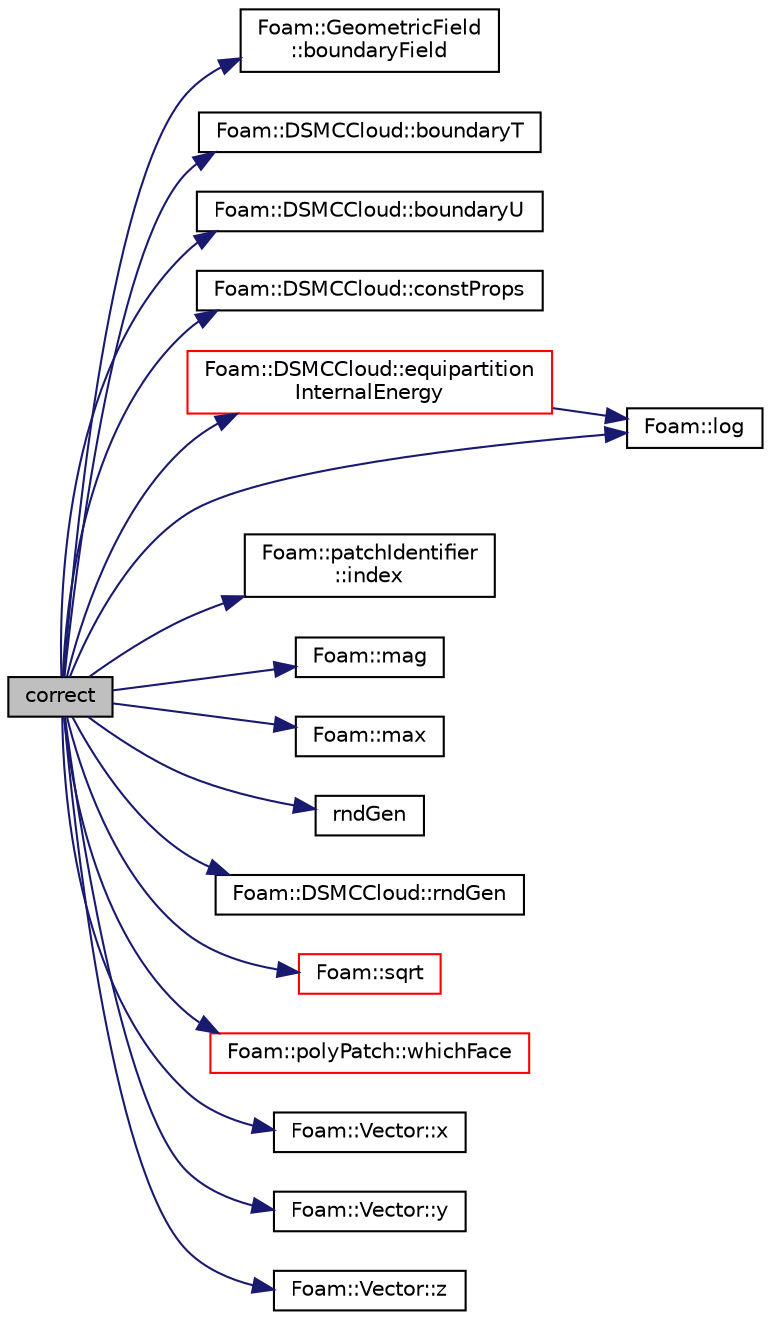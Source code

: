 digraph "correct"
{
  bgcolor="transparent";
  edge [fontname="Helvetica",fontsize="10",labelfontname="Helvetica",labelfontsize="10"];
  node [fontname="Helvetica",fontsize="10",shape=record];
  rankdir="LR";
  Node1 [label="correct",height=0.2,width=0.4,color="black", fillcolor="grey75", style="filled", fontcolor="black"];
  Node1 -> Node2 [color="midnightblue",fontsize="10",style="solid",fontname="Helvetica"];
  Node2 [label="Foam::GeometricField\l::boundaryField",height=0.2,width=0.4,color="black",URL="$a00933.html#a6987ef31fb532d0fc43c84eca14fe558",tooltip="Return const-reference to the boundary field. "];
  Node1 -> Node3 [color="midnightblue",fontsize="10",style="solid",fontname="Helvetica"];
  Node3 [label="Foam::DSMCCloud::boundaryT",height=0.2,width=0.4,color="black",URL="$a00589.html#a9c5cec5e882a13160768922d5b55c0d7",tooltip="Return macroscopic temperature. "];
  Node1 -> Node4 [color="midnightblue",fontsize="10",style="solid",fontname="Helvetica"];
  Node4 [label="Foam::DSMCCloud::boundaryU",height=0.2,width=0.4,color="black",URL="$a00589.html#a1c72235197237810b2dca850f2ec5caa",tooltip="Return macroscopic velocity. "];
  Node1 -> Node5 [color="midnightblue",fontsize="10",style="solid",fontname="Helvetica"];
  Node5 [label="Foam::DSMCCloud::constProps",height=0.2,width=0.4,color="black",URL="$a00589.html#acbabc654031508e13dcc44bcd4a3cf60",tooltip="Return all of the constant properties. "];
  Node1 -> Node6 [color="midnightblue",fontsize="10",style="solid",fontname="Helvetica"];
  Node6 [label="Foam::DSMCCloud::equipartition\lInternalEnergy",height=0.2,width=0.4,color="red",URL="$a00589.html#aada004167effd3815e5376079a35981b",tooltip="Generate a random internal energy, sampled from the. "];
  Node6 -> Node7 [color="midnightblue",fontsize="10",style="solid",fontname="Helvetica"];
  Node7 [label="Foam::log",height=0.2,width=0.4,color="black",URL="$a10974.html#a6e89590da9859ad497977e08f110d4b5"];
  Node1 -> Node8 [color="midnightblue",fontsize="10",style="solid",fontname="Helvetica"];
  Node8 [label="Foam::patchIdentifier\l::index",height=0.2,width=0.4,color="black",URL="$a01838.html#a7d1e8acadb27bd2b4e61457d47b71b6f",tooltip="Return the index of this patch in the boundaryMesh. "];
  Node1 -> Node7 [color="midnightblue",fontsize="10",style="solid",fontname="Helvetica"];
  Node1 -> Node9 [color="midnightblue",fontsize="10",style="solid",fontname="Helvetica"];
  Node9 [label="Foam::mag",height=0.2,width=0.4,color="black",URL="$a10974.html#a929da2a3fdcf3dacbbe0487d3a330dae"];
  Node1 -> Node10 [color="midnightblue",fontsize="10",style="solid",fontname="Helvetica"];
  Node10 [label="Foam::max",height=0.2,width=0.4,color="black",URL="$a10974.html#ac993e906cf2774ae77e666bc24e81733"];
  Node1 -> Node11 [color="midnightblue",fontsize="10",style="solid",fontname="Helvetica"];
  Node11 [label="rndGen",height=0.2,width=0.4,color="black",URL="$a04528.html#a5131998e20f3c5a8bd03cf9b48cc76c7"];
  Node1 -> Node12 [color="midnightblue",fontsize="10",style="solid",fontname="Helvetica"];
  Node12 [label="Foam::DSMCCloud::rndGen",height=0.2,width=0.4,color="black",URL="$a00589.html#a15ae97dd2d17573e849ec14c8ff64df3",tooltip="Return refernce to the random object. "];
  Node1 -> Node13 [color="midnightblue",fontsize="10",style="solid",fontname="Helvetica"];
  Node13 [label="Foam::sqrt",height=0.2,width=0.4,color="red",URL="$a10974.html#a8616bd62eebf2342a80222fecb1bda71"];
  Node1 -> Node14 [color="midnightblue",fontsize="10",style="solid",fontname="Helvetica"];
  Node14 [label="Foam::polyPatch::whichFace",height=0.2,width=0.4,color="red",URL="$a01973.html#ae931b11e89e132549aa9579365dfd7c4",tooltip="Return label of face in patch from global face label. "];
  Node1 -> Node15 [color="midnightblue",fontsize="10",style="solid",fontname="Helvetica"];
  Node15 [label="Foam::Vector::x",height=0.2,width=0.4,color="black",URL="$a02887.html#aeb7dc4a97968c543f58f9c7082e55757"];
  Node1 -> Node16 [color="midnightblue",fontsize="10",style="solid",fontname="Helvetica"];
  Node16 [label="Foam::Vector::y",height=0.2,width=0.4,color="black",URL="$a02887.html#a77c00b469d89c23bd35d2eb236140f70"];
  Node1 -> Node17 [color="midnightblue",fontsize="10",style="solid",fontname="Helvetica"];
  Node17 [label="Foam::Vector::z",height=0.2,width=0.4,color="black",URL="$a02887.html#ac72a74f7dde9500927f63515c3f0a2f3"];
}
